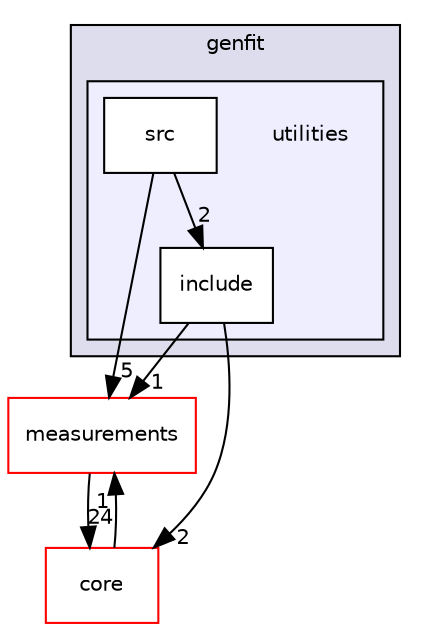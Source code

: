 digraph "genfit/utilities" {
  compound=true
  node [ fontsize="10", fontname="Helvetica"];
  edge [ labelfontsize="10", labelfontname="Helvetica"];
  subgraph clusterdir_a1ebdee7ea4e629a53aa4045c16b947a {
    graph [ bgcolor="#ddddee", pencolor="black", label="genfit" fontname="Helvetica", fontsize="10", URL="dir_a1ebdee7ea4e629a53aa4045c16b947a.html"]
  subgraph clusterdir_3e5680e1368f3aa1fd19c22b9b8a1d88 {
    graph [ bgcolor="#eeeeff", pencolor="black", label="" URL="dir_3e5680e1368f3aa1fd19c22b9b8a1d88.html"];
    dir_3e5680e1368f3aa1fd19c22b9b8a1d88 [shape=plaintext label="utilities"];
    dir_0077f0660cc58d7cbea471a115d9484f [shape=box label="include" color="black" fillcolor="white" style="filled" URL="dir_0077f0660cc58d7cbea471a115d9484f.html"];
    dir_a28c30cacefe969df20d6090e8fdc294 [shape=box label="src" color="black" fillcolor="white" style="filled" URL="dir_a28c30cacefe969df20d6090e8fdc294.html"];
  }
  }
  dir_9268fb76a242d6fab4cb1d575f1746b1 [shape=box label="measurements" fillcolor="white" style="filled" color="red" URL="dir_9268fb76a242d6fab4cb1d575f1746b1.html"];
  dir_7a40b7556c10f243ca9453eab1d74876 [shape=box label="core" fillcolor="white" style="filled" color="red" URL="dir_7a40b7556c10f243ca9453eab1d74876.html"];
  dir_9268fb76a242d6fab4cb1d575f1746b1->dir_7a40b7556c10f243ca9453eab1d74876 [headlabel="24", labeldistance=1.5 headhref="dir_000054_000029.html"];
  dir_a28c30cacefe969df20d6090e8fdc294->dir_9268fb76a242d6fab4cb1d575f1746b1 [headlabel="5", labeldistance=1.5 headhref="dir_000067_000054.html"];
  dir_a28c30cacefe969df20d6090e8fdc294->dir_0077f0660cc58d7cbea471a115d9484f [headlabel="2", labeldistance=1.5 headhref="dir_000067_000066.html"];
  dir_0077f0660cc58d7cbea471a115d9484f->dir_9268fb76a242d6fab4cb1d575f1746b1 [headlabel="1", labeldistance=1.5 headhref="dir_000066_000054.html"];
  dir_0077f0660cc58d7cbea471a115d9484f->dir_7a40b7556c10f243ca9453eab1d74876 [headlabel="2", labeldistance=1.5 headhref="dir_000066_000029.html"];
  dir_7a40b7556c10f243ca9453eab1d74876->dir_9268fb76a242d6fab4cb1d575f1746b1 [headlabel="1", labeldistance=1.5 headhref="dir_000029_000054.html"];
}
